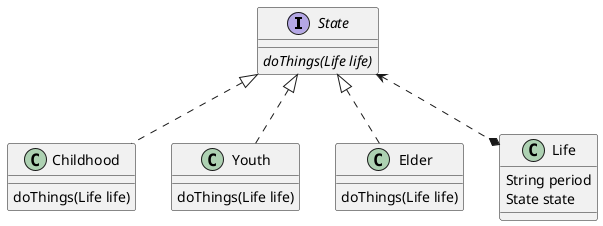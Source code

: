@startuml
interface State{
{abstract}doThings(Life life)
}
State <|.. Childhood
class Childhood{
doThings(Life life)
}
State <|.. Youth
class Youth{
doThings(Life life)
}
State <|.. Elder
class Elder{
doThings(Life life)
}

State <..* Life
class Life{
String period
State state
}
@enduml